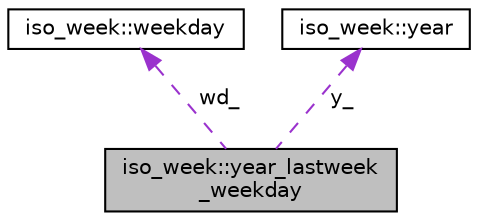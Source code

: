 digraph "iso_week::year_lastweek_weekday"
{
 // LATEX_PDF_SIZE
  edge [fontname="Helvetica",fontsize="10",labelfontname="Helvetica",labelfontsize="10"];
  node [fontname="Helvetica",fontsize="10",shape=record];
  Node1 [label="iso_week::year_lastweek\l_weekday",height=0.2,width=0.4,color="black", fillcolor="grey75", style="filled", fontcolor="black",tooltip=" "];
  Node2 -> Node1 [dir="back",color="darkorchid3",fontsize="10",style="dashed",label=" wd_" ];
  Node2 [label="iso_week::weekday",height=0.2,width=0.4,color="black", fillcolor="white", style="filled",URL="$classiso__week_1_1weekday.html",tooltip=" "];
  Node3 -> Node1 [dir="back",color="darkorchid3",fontsize="10",style="dashed",label=" y_" ];
  Node3 [label="iso_week::year",height=0.2,width=0.4,color="black", fillcolor="white", style="filled",URL="$classiso__week_1_1year.html",tooltip=" "];
}
